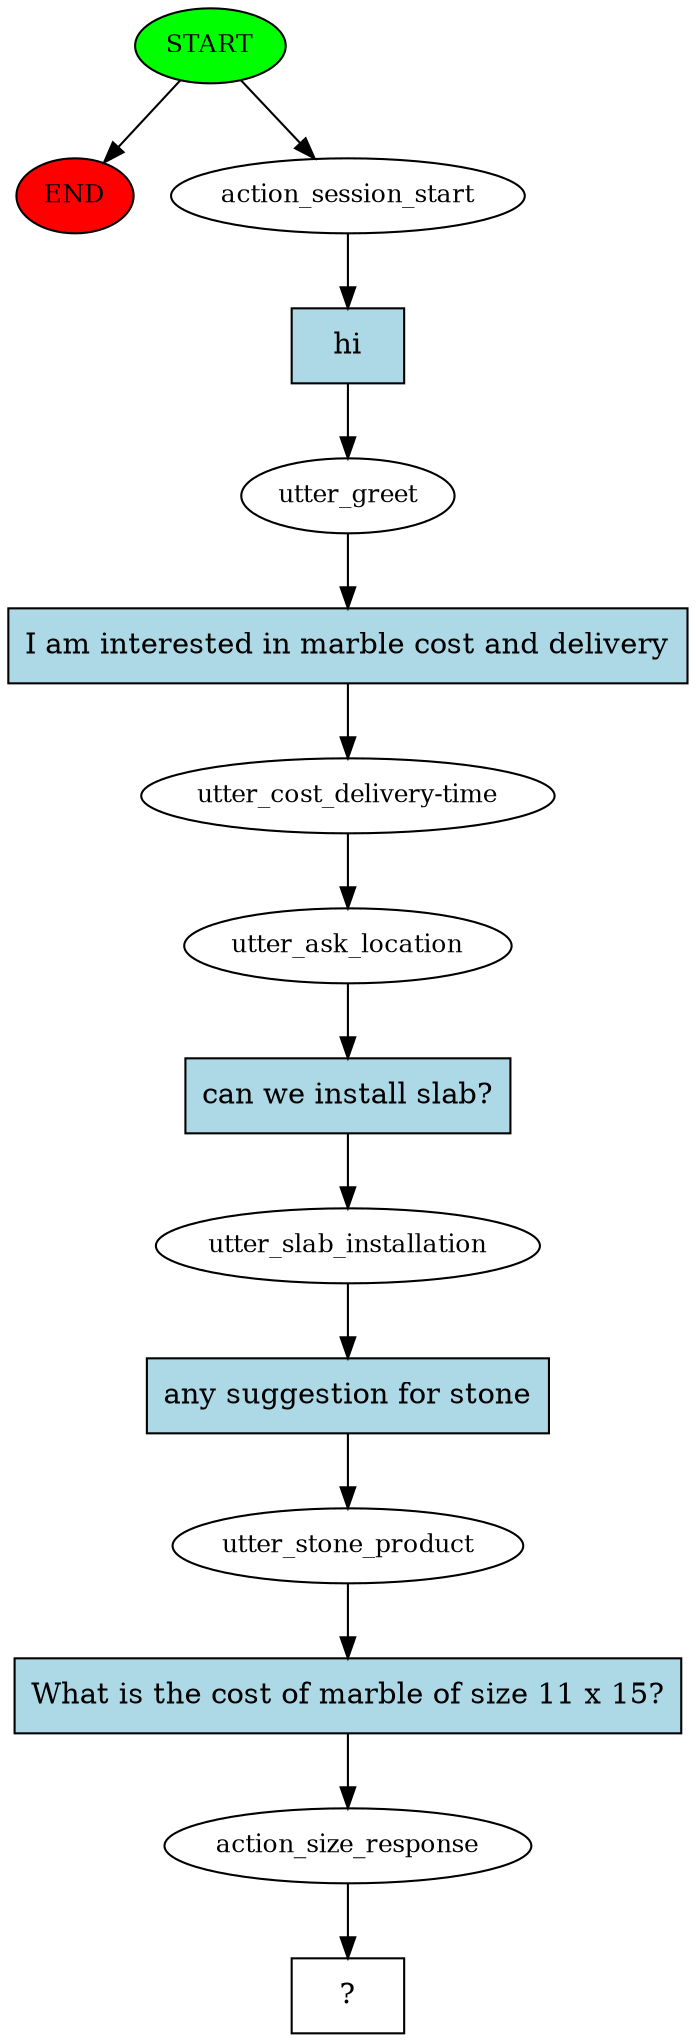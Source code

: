 digraph  {
0 [class="start active", fillcolor=green, fontsize=12, label=START, style=filled];
"-1" [class=end, fillcolor=red, fontsize=12, label=END, style=filled];
1 [class=active, fontsize=12, label=action_session_start];
2 [class=active, fontsize=12, label=utter_greet];
3 [class=active, fontsize=12, label="utter_cost_delivery-time"];
4 [class=active, fontsize=12, label=utter_ask_location];
5 [class=active, fontsize=12, label=utter_slab_installation];
6 [class=active, fontsize=12, label=utter_stone_product];
7 [class=active, fontsize=12, label=action_size_response];
8 [class="intent dashed active", label="  ?  ", shape=rect];
9 [class="intent active", fillcolor=lightblue, label=hi, shape=rect, style=filled];
10 [class="intent active", fillcolor=lightblue, label="I am interested in marble cost and delivery", shape=rect, style=filled];
11 [class="intent active", fillcolor=lightblue, label="can we install slab?", shape=rect, style=filled];
12 [class="intent active", fillcolor=lightblue, label="any suggestion for stone", shape=rect, style=filled];
13 [class="intent active", fillcolor=lightblue, label="What is the cost of marble of size 11 x 15?", shape=rect, style=filled];
0 -> "-1"  [class="", key=NONE, label=""];
0 -> 1  [class=active, key=NONE, label=""];
1 -> 9  [class=active, key=0];
2 -> 10  [class=active, key=0];
3 -> 4  [class=active, key=NONE, label=""];
4 -> 11  [class=active, key=0];
5 -> 12  [class=active, key=0];
6 -> 13  [class=active, key=0];
7 -> 8  [class=active, key=NONE, label=""];
9 -> 2  [class=active, key=0];
10 -> 3  [class=active, key=0];
11 -> 5  [class=active, key=0];
12 -> 6  [class=active, key=0];
13 -> 7  [class=active, key=0];
}
